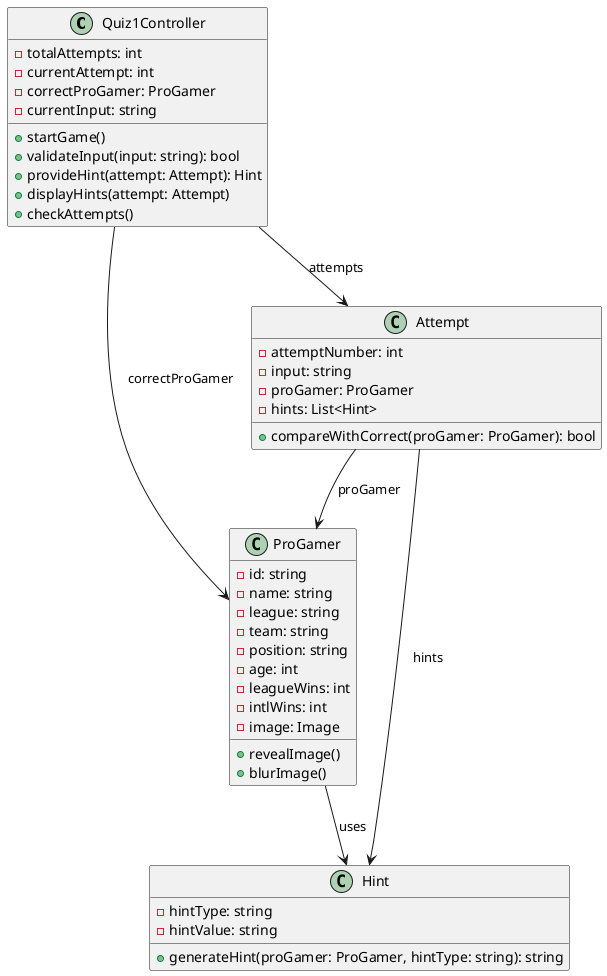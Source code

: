 @startuml
class Quiz1Controller {
    - totalAttempts: int
    - currentAttempt: int
    - correctProGamer: ProGamer
    - currentInput: string
    + startGame()
    + validateInput(input: string): bool
    + provideHint(attempt: Attempt): Hint
    + displayHints(attempt: Attempt)
    + checkAttempts()
}

class ProGamer {
    - id: string
    - name: string
    - league: string
    - team: string
    - position: string
    - age: int
    - leagueWins: int
    - intlWins: int
    - image: Image
    + revealImage()
    + blurImage()
}

class Hint {
    - hintType: string
    - hintValue: string
    + generateHint(proGamer: ProGamer, hintType: string): string
}

class Attempt {
    - attemptNumber: int
    - input: string
    - proGamer: ProGamer
    - hints: List<Hint>
    + compareWithCorrect(proGamer: ProGamer): bool
}

Quiz1Controller --> ProGamer : correctProGamer
Quiz1Controller --> Attempt : attempts
Attempt --> ProGamer : proGamer
Attempt --> Hint : hints
ProGamer --> Hint : uses

@enduml
